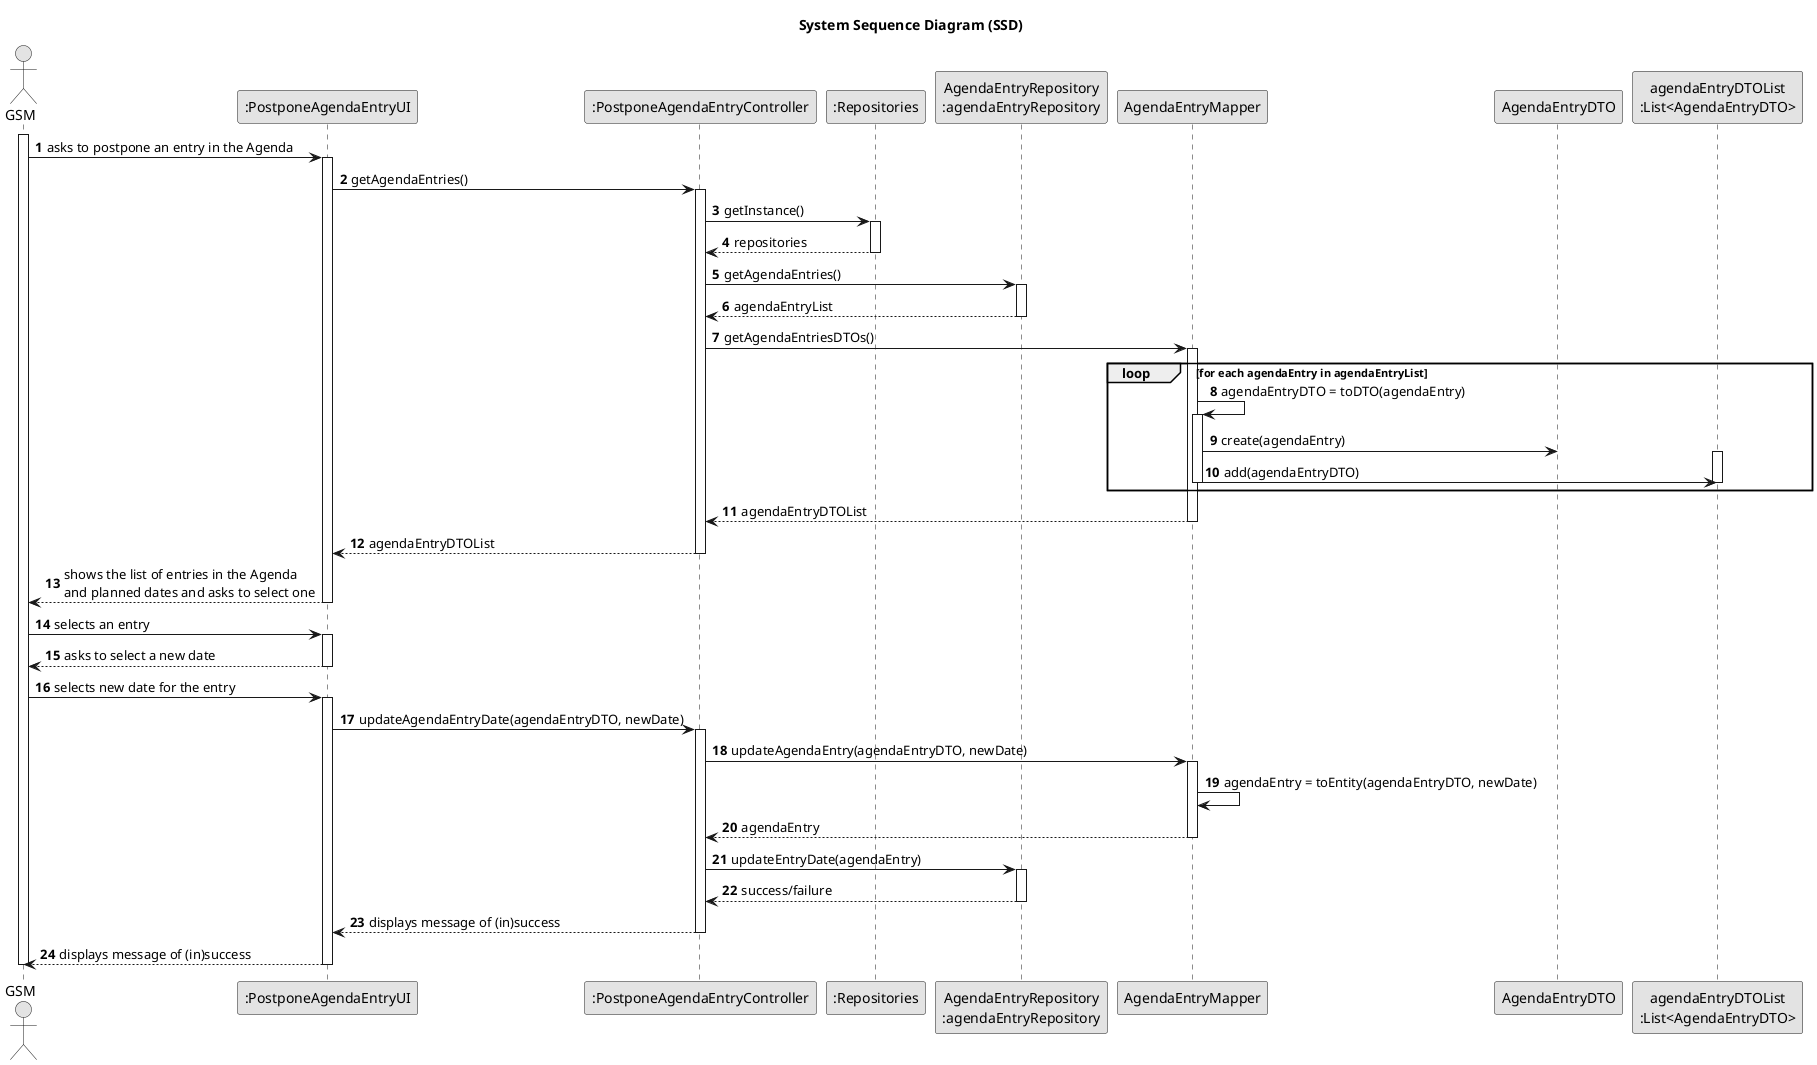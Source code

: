 @startuml
skinparam monochrome true
skinparam packageStyle rectangle
skinparam shadowing false

title System Sequence Diagram (SSD)

autonumber

actor "GSM" as Employee
participant ":PostponeAgendaEntryUI" as UI
participant ":PostponeAgendaEntryController" as CTRL
participant ":Repositories" as RepositorySingleton
participant "AgendaEntryRepository\n:agendaEntryRepository" as AgendaRepo
participant "AgendaEntryMapper"
participant "AgendaEntryDTO"
participant "agendaEntryDTOList\n:List<AgendaEntryDTO>" as AEDTOL

activate Employee

    Employee -> UI : asks to postpone an entry in the Agenda
    activate UI

        UI -> CTRL : getAgendaEntries()
        activate CTRL

            CTRL -> RepositorySingleton : getInstance()
            activate RepositorySingleton

                RepositorySingleton --> CTRL: repositories
            deactivate RepositorySingleton

            CTRL -> AgendaRepo : getAgendaEntries()
            activate AgendaRepo

                AgendaRepo --> CTRL : agendaEntryList
            deactivate AgendaRepo

            CTRL -> "AgendaEntryMapper" : getAgendaEntriesDTOs()
            activate "AgendaEntryMapper"

            loop for each agendaEntry in agendaEntryList
                "AgendaEntryMapper" -> "AgendaEntryMapper" : agendaEntryDTO = toDTO(agendaEntry)
                activate "AgendaEntryMapper"
                    "AgendaEntryMapper" -> "AgendaEntryDTO" : create(agendaEntry)
                    activate AEDTOL
                    "AgendaEntryMapper" -> AEDTOL : add(agendaEntryDTO)
                    deactivate AEDTOL
                deactivate "AgendaEntryMapper"
            end

            "AgendaEntryMapper" --> CTRL : agendaEntryDTOList
            deactivate "AgendaEntryMapper"

            CTRL --> UI : agendaEntryDTOList
        deactivate CTRL

        UI --> Employee : shows the list of entries in the Agenda\nand planned dates and asks to select one
    deactivate UI

    Employee -> UI : selects an entry
    activate UI

        UI --> Employee : asks to select a new date
    deactivate UI

    Employee -> UI : selects new date for the entry
    activate UI

        UI -> CTRL : updateAgendaEntryDate(agendaEntryDTO, newDate)
        activate CTRL

            CTRL -> "AgendaEntryMapper" : updateAgendaEntry(agendaEntryDTO, newDate)
            activate "AgendaEntryMapper"

                "AgendaEntryMapper" -> "AgendaEntryMapper" : agendaEntry = toEntity(agendaEntryDTO, newDate)
            "AgendaEntryMapper" --> CTRL : agendaEntry
            deactivate "AgendaEntryMapper"

            CTRL -> AgendaRepo : updateEntryDate(agendaEntry)
            activate AgendaRepo

                AgendaRepo --> CTRL : success/failure
            deactivate AgendaRepo

            CTRL --> UI : displays message of (in)success
        deactivate CTRL

        UI --> Employee : displays message of (in)success
    deactivate UI

deactivate Employee

@enduml
